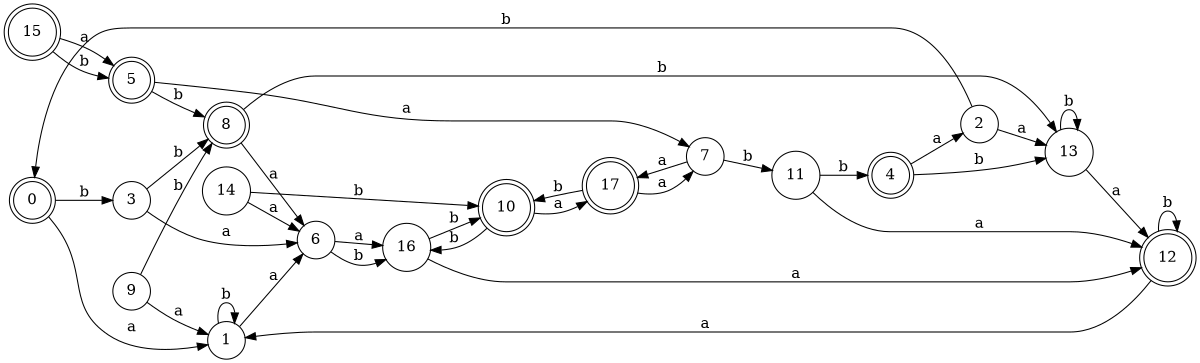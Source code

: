 digraph n15_6 {
__start0 [label="" shape="none"];

rankdir=LR;
size="8,5";

s0 [style="rounded,filled", color="black", fillcolor="white" shape="doublecircle", label="0"];
s1 [style="filled", color="black", fillcolor="white" shape="circle", label="1"];
s2 [style="filled", color="black", fillcolor="white" shape="circle", label="2"];
s3 [style="filled", color="black", fillcolor="white" shape="circle", label="3"];
s4 [style="rounded,filled", color="black", fillcolor="white" shape="doublecircle", label="4"];
s5 [style="rounded,filled", color="black", fillcolor="white" shape="doublecircle", label="5"];
s6 [style="filled", color="black", fillcolor="white" shape="circle", label="6"];
s7 [style="filled", color="black", fillcolor="white" shape="circle", label="7"];
s8 [style="rounded,filled", color="black", fillcolor="white" shape="doublecircle", label="8"];
s9 [style="filled", color="black", fillcolor="white" shape="circle", label="9"];
s10 [style="rounded,filled", color="black", fillcolor="white" shape="doublecircle", label="10"];
s11 [style="filled", color="black", fillcolor="white" shape="circle", label="11"];
s12 [style="rounded,filled", color="black", fillcolor="white" shape="doublecircle", label="12"];
s13 [style="filled", color="black", fillcolor="white" shape="circle", label="13"];
s14 [style="filled", color="black", fillcolor="white" shape="circle", label="14"];
s15 [style="rounded,filled", color="black", fillcolor="white" shape="doublecircle", label="15"];
s16 [style="filled", color="black", fillcolor="white" shape="circle", label="16"];
s17 [style="rounded,filled", color="black", fillcolor="white" shape="doublecircle", label="17"];
s0 -> s1 [label="a"];
s0 -> s3 [label="b"];
s1 -> s6 [label="a"];
s1 -> s1 [label="b"];
s2 -> s13 [label="a"];
s2 -> s0 [label="b"];
s3 -> s6 [label="a"];
s3 -> s8 [label="b"];
s4 -> s2 [label="a"];
s4 -> s13 [label="b"];
s5 -> s7 [label="a"];
s5 -> s8 [label="b"];
s6 -> s16 [label="a"];
s6 -> s16 [label="b"];
s7 -> s17 [label="a"];
s7 -> s11 [label="b"];
s8 -> s6 [label="a"];
s8 -> s13 [label="b"];
s9 -> s1 [label="a"];
s9 -> s8 [label="b"];
s10 -> s17 [label="a"];
s10 -> s16 [label="b"];
s11 -> s12 [label="a"];
s11 -> s4 [label="b"];
s12 -> s1 [label="a"];
s12 -> s12 [label="b"];
s13 -> s12 [label="a"];
s13 -> s13 [label="b"];
s14 -> s6 [label="a"];
s14 -> s10 [label="b"];
s15 -> s5 [label="a"];
s15 -> s5 [label="b"];
s16 -> s12 [label="a"];
s16 -> s10 [label="b"];
s17 -> s7 [label="a"];
s17 -> s10 [label="b"];

}